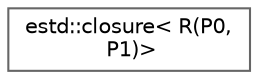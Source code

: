 digraph "Graphical Class Hierarchy"
{
 // LATEX_PDF_SIZE
  bgcolor="transparent";
  edge [fontname=Helvetica,fontsize=10,labelfontname=Helvetica,labelfontsize=10];
  node [fontname=Helvetica,fontsize=10,shape=box,height=0.2,width=0.4];
  rankdir="LR";
  Node0 [id="Node000000",label="estd::closure\< R(P0,\l P1)\>",height=0.2,width=0.4,color="grey40", fillcolor="white", style="filled",URL="$da/dc6/structestd_1_1closure_3_01R_07P0_00_01P1_08_4.html",tooltip=" "];
}
